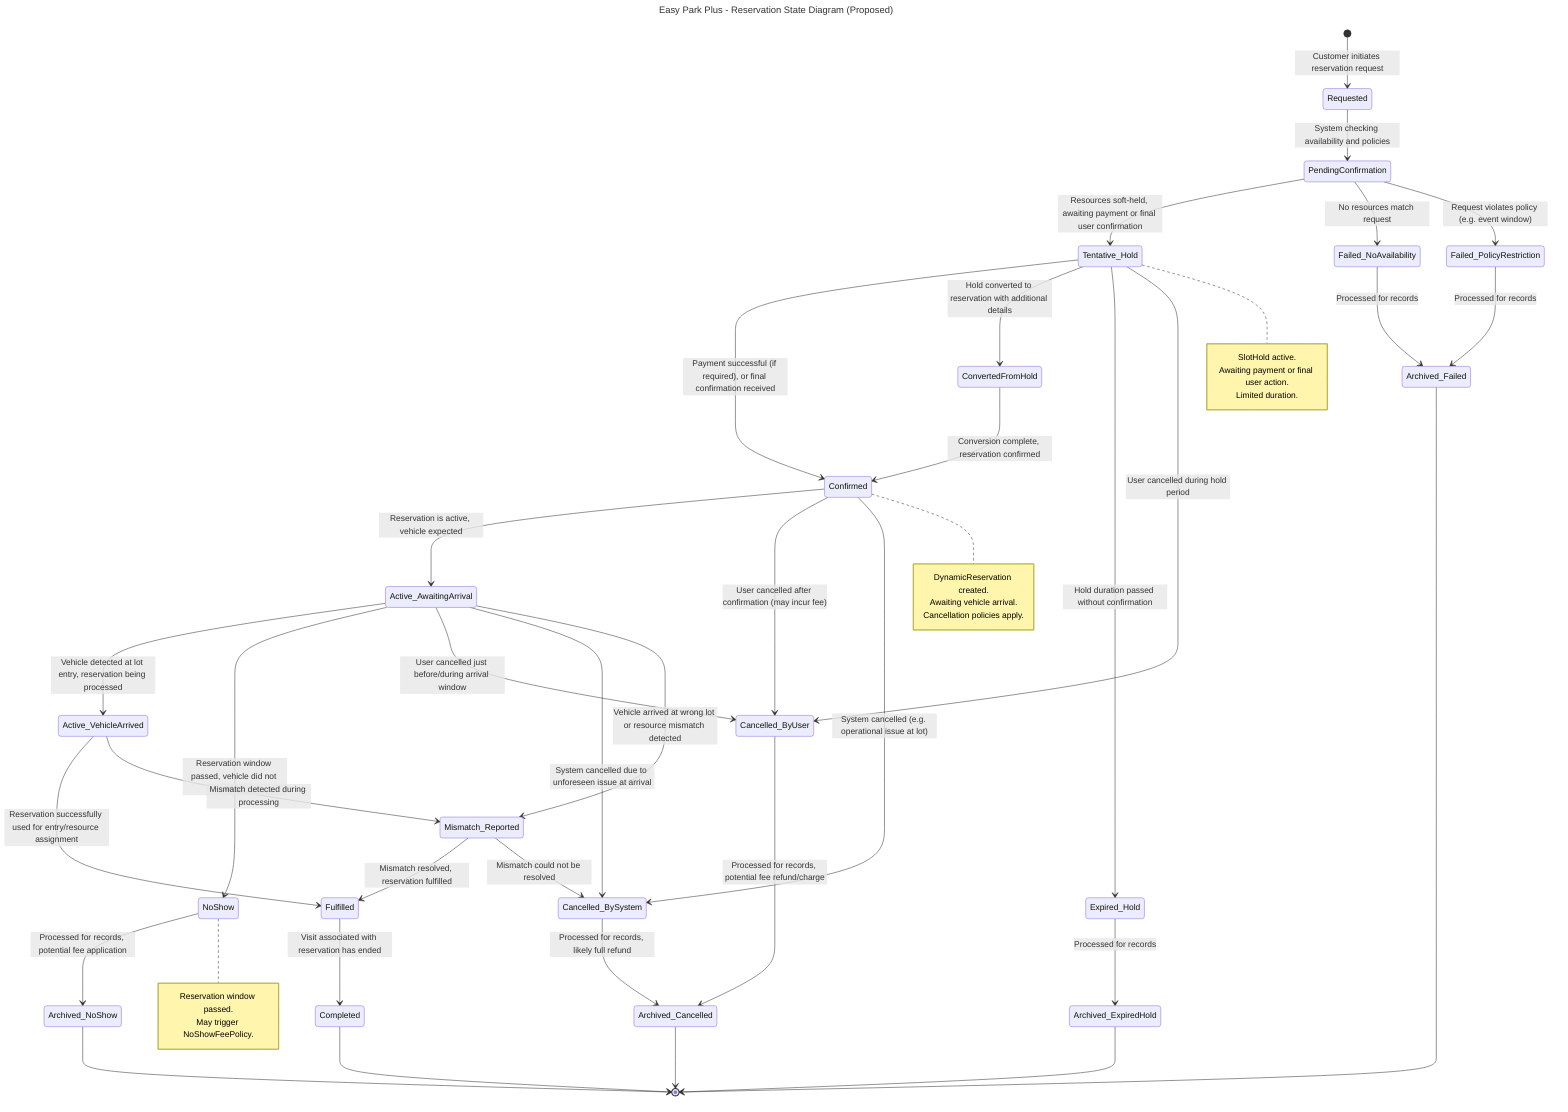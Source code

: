 ---
title: Easy Park Plus - Reservation State Diagram (Proposed)
---

stateDiagram-v2
    [*] --> Requested : Customer initiates reservation request

    Requested --> PendingConfirmation : System checking availability and policies
    PendingConfirmation --> Tentative_Hold : Resources soft-held, awaiting payment or final user confirmation
    PendingConfirmation --> Failed_NoAvailability : No resources match request
    PendingConfirmation --> Failed_PolicyRestriction : Request violates policy (e.g. event window)

    Tentative_Hold --> Confirmed : Payment successful (if required), or final confirmation received
    Tentative_Hold --> ConvertedFromHold : Hold converted to reservation with additional details
    Tentative_Hold --> Expired_Hold : Hold duration passed without confirmation
    Tentative_Hold --> Cancelled_ByUser : User cancelled during hold period

    ConvertedFromHold --> Confirmed : Conversion complete, reservation confirmed

    Confirmed --> Active_AwaitingArrival : Reservation is active, vehicle expected
    Confirmed --> Cancelled_ByUser : User cancelled after confirmation (may incur fee)
    Confirmed --> Cancelled_BySystem : System cancelled (e.g. operational issue at lot)
    
    Active_AwaitingArrival --> Active_VehicleArrived : Vehicle detected at lot entry, reservation being processed
    Active_AwaitingArrival --> NoShow : Reservation window passed, vehicle did not arrive
    Active_AwaitingArrival --> Cancelled_ByUser : User cancelled just before/during arrival window
    Active_AwaitingArrival --> Cancelled_BySystem : System cancelled due to unforeseen issue at arrival
    Active_AwaitingArrival --> Mismatch_Reported : Vehicle arrived at wrong lot or resource mismatch detected

    Active_VehicleArrived --> Fulfilled : Reservation successfully used for entry/resource assignment
    Active_VehicleArrived --> Mismatch_Reported : Mismatch detected during processing
    
    Mismatch_Reported --> Fulfilled : Mismatch resolved, reservation fulfilled
    Mismatch_Reported --> Cancelled_BySystem : Mismatch could not be resolved
    
    Fulfilled --> Completed : Visit associated with reservation has ended
    NoShow --> Archived_NoShow : Processed for records, potential fee application
    Expired_Hold --> Archived_ExpiredHold : Processed for records
    Failed_NoAvailability --> Archived_Failed : Processed for records
    Failed_PolicyRestriction --> Archived_Failed : Processed for records
    Cancelled_ByUser --> Archived_Cancelled : Processed for records, potential fee refund/charge
    Cancelled_BySystem --> Archived_Cancelled : Processed for records, likely full refund

    Completed --> [*]
    Archived_NoShow --> [*]
    Archived_ExpiredHold --> [*]
    Archived_Failed --> [*]
    Archived_Cancelled --> [*]

    note right of Tentative_Hold
        SlotHold active.
        Awaiting payment or final user action.
        Limited duration.
    end note

    note right of Confirmed 
        DynamicReservation created.
        Awaiting vehicle arrival.
        Cancellation policies apply.
    end note
    
    note right of NoShow
        Reservation window passed.
        May trigger NoShowFeePolicy.
    end note